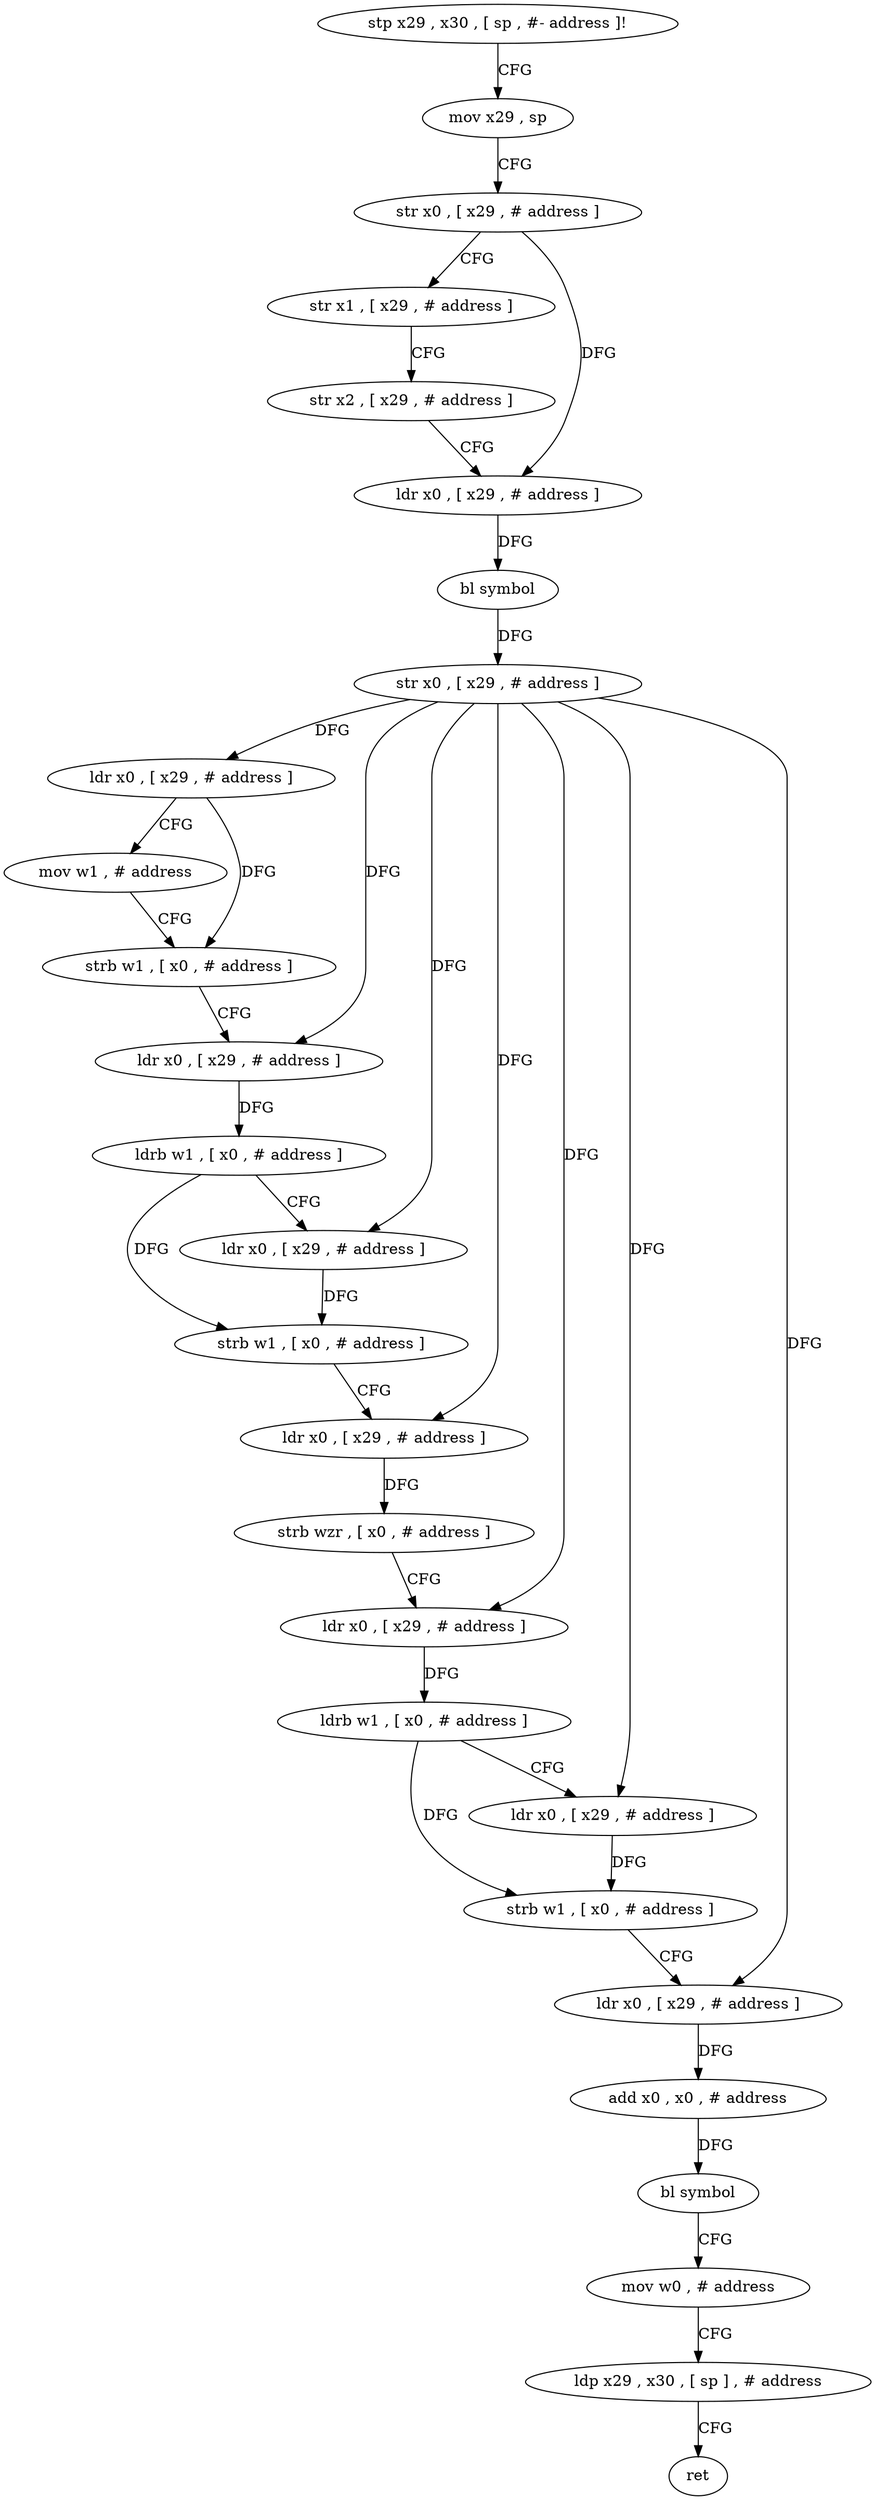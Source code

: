 digraph "func" {
"4273476" [label = "stp x29 , x30 , [ sp , #- address ]!" ]
"4273480" [label = "mov x29 , sp" ]
"4273484" [label = "str x0 , [ x29 , # address ]" ]
"4273488" [label = "str x1 , [ x29 , # address ]" ]
"4273492" [label = "str x2 , [ x29 , # address ]" ]
"4273496" [label = "ldr x0 , [ x29 , # address ]" ]
"4273500" [label = "bl symbol" ]
"4273504" [label = "str x0 , [ x29 , # address ]" ]
"4273508" [label = "ldr x0 , [ x29 , # address ]" ]
"4273512" [label = "mov w1 , # address" ]
"4273516" [label = "strb w1 , [ x0 , # address ]" ]
"4273520" [label = "ldr x0 , [ x29 , # address ]" ]
"4273524" [label = "ldrb w1 , [ x0 , # address ]" ]
"4273528" [label = "ldr x0 , [ x29 , # address ]" ]
"4273532" [label = "strb w1 , [ x0 , # address ]" ]
"4273536" [label = "ldr x0 , [ x29 , # address ]" ]
"4273540" [label = "strb wzr , [ x0 , # address ]" ]
"4273544" [label = "ldr x0 , [ x29 , # address ]" ]
"4273548" [label = "ldrb w1 , [ x0 , # address ]" ]
"4273552" [label = "ldr x0 , [ x29 , # address ]" ]
"4273556" [label = "strb w1 , [ x0 , # address ]" ]
"4273560" [label = "ldr x0 , [ x29 , # address ]" ]
"4273564" [label = "add x0 , x0 , # address" ]
"4273568" [label = "bl symbol" ]
"4273572" [label = "mov w0 , # address" ]
"4273576" [label = "ldp x29 , x30 , [ sp ] , # address" ]
"4273580" [label = "ret" ]
"4273476" -> "4273480" [ label = "CFG" ]
"4273480" -> "4273484" [ label = "CFG" ]
"4273484" -> "4273488" [ label = "CFG" ]
"4273484" -> "4273496" [ label = "DFG" ]
"4273488" -> "4273492" [ label = "CFG" ]
"4273492" -> "4273496" [ label = "CFG" ]
"4273496" -> "4273500" [ label = "DFG" ]
"4273500" -> "4273504" [ label = "DFG" ]
"4273504" -> "4273508" [ label = "DFG" ]
"4273504" -> "4273520" [ label = "DFG" ]
"4273504" -> "4273528" [ label = "DFG" ]
"4273504" -> "4273536" [ label = "DFG" ]
"4273504" -> "4273544" [ label = "DFG" ]
"4273504" -> "4273552" [ label = "DFG" ]
"4273504" -> "4273560" [ label = "DFG" ]
"4273508" -> "4273512" [ label = "CFG" ]
"4273508" -> "4273516" [ label = "DFG" ]
"4273512" -> "4273516" [ label = "CFG" ]
"4273516" -> "4273520" [ label = "CFG" ]
"4273520" -> "4273524" [ label = "DFG" ]
"4273524" -> "4273528" [ label = "CFG" ]
"4273524" -> "4273532" [ label = "DFG" ]
"4273528" -> "4273532" [ label = "DFG" ]
"4273532" -> "4273536" [ label = "CFG" ]
"4273536" -> "4273540" [ label = "DFG" ]
"4273540" -> "4273544" [ label = "CFG" ]
"4273544" -> "4273548" [ label = "DFG" ]
"4273548" -> "4273552" [ label = "CFG" ]
"4273548" -> "4273556" [ label = "DFG" ]
"4273552" -> "4273556" [ label = "DFG" ]
"4273556" -> "4273560" [ label = "CFG" ]
"4273560" -> "4273564" [ label = "DFG" ]
"4273564" -> "4273568" [ label = "DFG" ]
"4273568" -> "4273572" [ label = "CFG" ]
"4273572" -> "4273576" [ label = "CFG" ]
"4273576" -> "4273580" [ label = "CFG" ]
}
